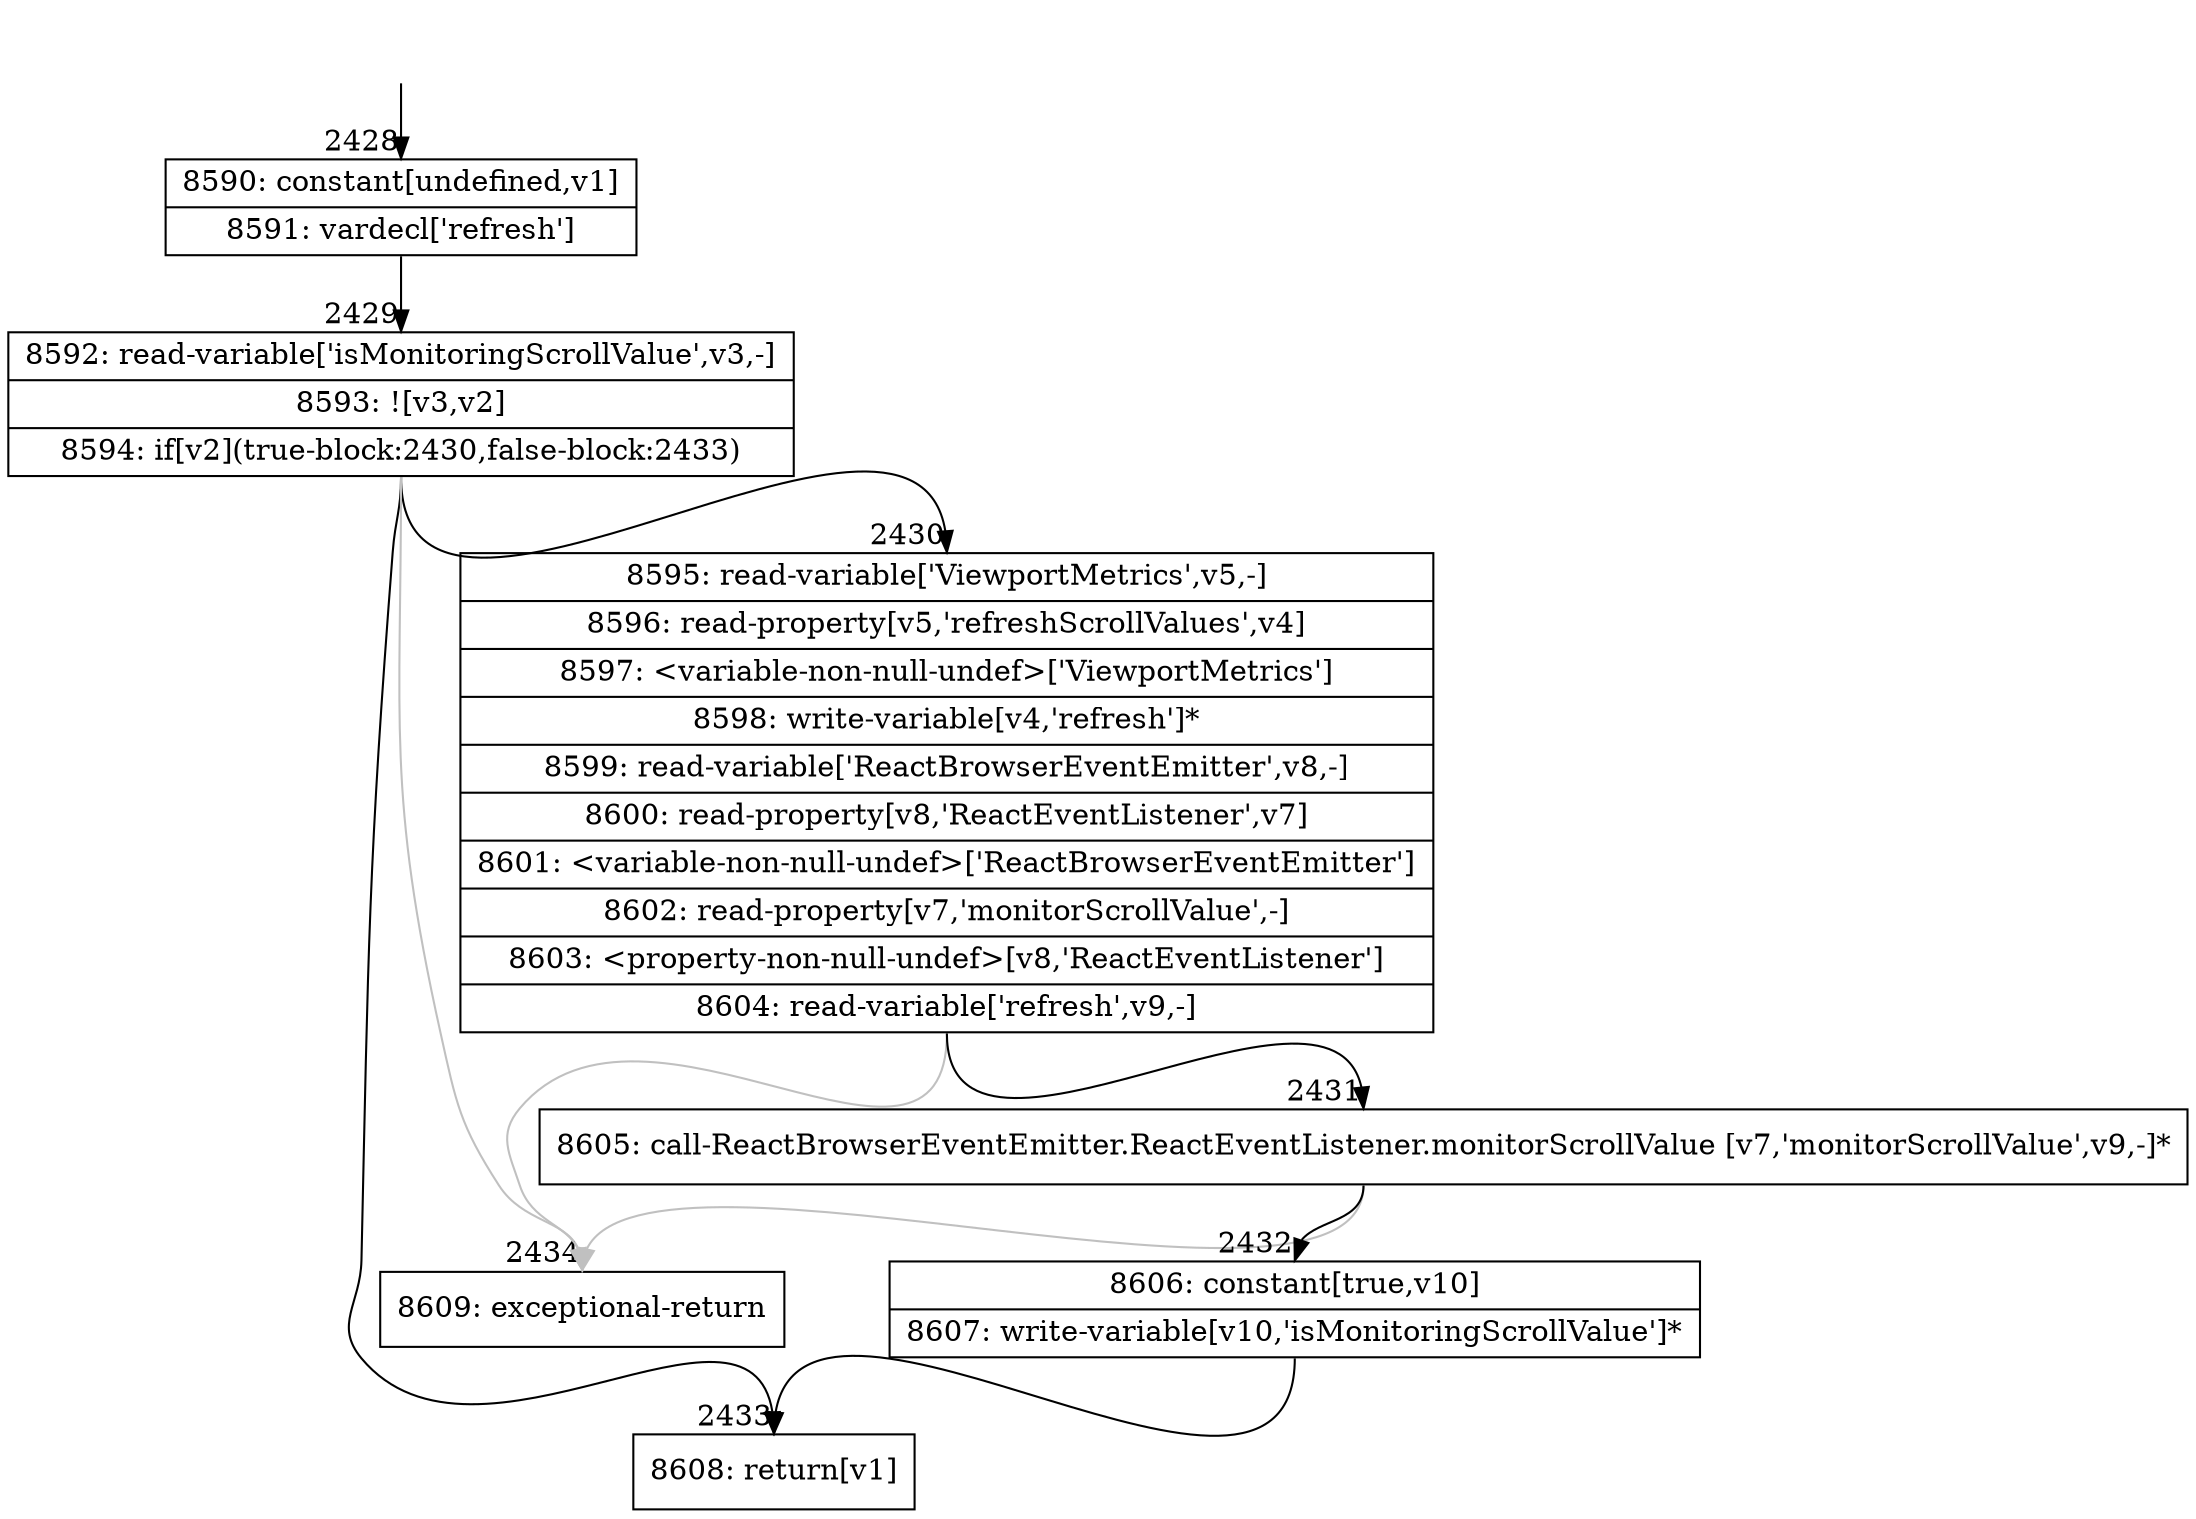 digraph {
rankdir="TD"
BB_entry178[shape=none,label=""];
BB_entry178 -> BB2428 [tailport=s, headport=n, headlabel="    2428"]
BB2428 [shape=record label="{8590: constant[undefined,v1]|8591: vardecl['refresh']}" ] 
BB2428 -> BB2429 [tailport=s, headport=n, headlabel="      2429"]
BB2429 [shape=record label="{8592: read-variable['isMonitoringScrollValue',v3,-]|8593: ![v3,v2]|8594: if[v2](true-block:2430,false-block:2433)}" ] 
BB2429 -> BB2430 [tailport=s, headport=n, headlabel="      2430"]
BB2429 -> BB2433 [tailport=s, headport=n, headlabel="      2433"]
BB2429 -> BB2434 [tailport=s, headport=n, color=gray, headlabel="      2434"]
BB2430 [shape=record label="{8595: read-variable['ViewportMetrics',v5,-]|8596: read-property[v5,'refreshScrollValues',v4]|8597: \<variable-non-null-undef\>['ViewportMetrics']|8598: write-variable[v4,'refresh']*|8599: read-variable['ReactBrowserEventEmitter',v8,-]|8600: read-property[v8,'ReactEventListener',v7]|8601: \<variable-non-null-undef\>['ReactBrowserEventEmitter']|8602: read-property[v7,'monitorScrollValue',-]|8603: \<property-non-null-undef\>[v8,'ReactEventListener']|8604: read-variable['refresh',v9,-]}" ] 
BB2430 -> BB2431 [tailport=s, headport=n, headlabel="      2431"]
BB2430 -> BB2434 [tailport=s, headport=n, color=gray]
BB2431 [shape=record label="{8605: call-ReactBrowserEventEmitter.ReactEventListener.monitorScrollValue [v7,'monitorScrollValue',v9,-]*}" ] 
BB2431 -> BB2432 [tailport=s, headport=n, headlabel="      2432"]
BB2431 -> BB2434 [tailport=s, headport=n, color=gray]
BB2432 [shape=record label="{8606: constant[true,v10]|8607: write-variable[v10,'isMonitoringScrollValue']*}" ] 
BB2432 -> BB2433 [tailport=s, headport=n]
BB2433 [shape=record label="{8608: return[v1]}" ] 
BB2434 [shape=record label="{8609: exceptional-return}" ] 
//#$~ 4686
}
